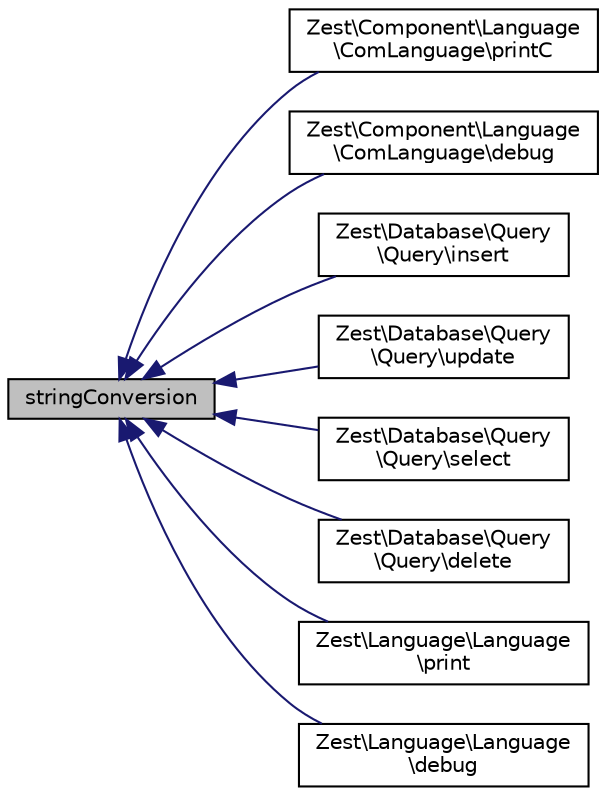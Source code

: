 digraph "stringConversion"
{
  edge [fontname="Helvetica",fontsize="10",labelfontname="Helvetica",labelfontsize="10"];
  node [fontname="Helvetica",fontsize="10",shape=record];
  rankdir="LR";
  Node3 [label="stringConversion",height=0.2,width=0.4,color="black", fillcolor="grey75", style="filled", fontcolor="black"];
  Node3 -> Node4 [dir="back",color="midnightblue",fontsize="10",style="solid",fontname="Helvetica"];
  Node4 [label="Zest\\Component\\Language\l\\ComLanguage\\printC",height=0.2,width=0.4,color="black", fillcolor="white", style="filled",URL="$class_zest_1_1_component_1_1_language_1_1_com_language.html#a5af89c48a67122427465bcb68395d5d9"];
  Node3 -> Node5 [dir="back",color="midnightblue",fontsize="10",style="solid",fontname="Helvetica"];
  Node5 [label="Zest\\Component\\Language\l\\ComLanguage\\debug",height=0.2,width=0.4,color="black", fillcolor="white", style="filled",URL="$class_zest_1_1_component_1_1_language_1_1_com_language.html#a39f92ff73a1a732560a5efcdaa755f0c"];
  Node3 -> Node6 [dir="back",color="midnightblue",fontsize="10",style="solid",fontname="Helvetica"];
  Node6 [label="Zest\\Database\\Query\l\\Query\\insert",height=0.2,width=0.4,color="black", fillcolor="white", style="filled",URL="$class_zest_1_1_database_1_1_query_1_1_query.html#a67366620fdfeaab4b480b6e4dca64deb"];
  Node3 -> Node7 [dir="back",color="midnightblue",fontsize="10",style="solid",fontname="Helvetica"];
  Node7 [label="Zest\\Database\\Query\l\\Query\\update",height=0.2,width=0.4,color="black", fillcolor="white", style="filled",URL="$class_zest_1_1_database_1_1_query_1_1_query.html#aacfc8ca52b10f139be3398f374cd01cb"];
  Node3 -> Node8 [dir="back",color="midnightblue",fontsize="10",style="solid",fontname="Helvetica"];
  Node8 [label="Zest\\Database\\Query\l\\Query\\select",height=0.2,width=0.4,color="black", fillcolor="white", style="filled",URL="$class_zest_1_1_database_1_1_query_1_1_query.html#aaade19290861bb3abf902bb14a51889b"];
  Node3 -> Node9 [dir="back",color="midnightblue",fontsize="10",style="solid",fontname="Helvetica"];
  Node9 [label="Zest\\Database\\Query\l\\Query\\delete",height=0.2,width=0.4,color="black", fillcolor="white", style="filled",URL="$class_zest_1_1_database_1_1_query_1_1_query.html#a2fb5b35138aabdbcdbabde07ff1df4b6"];
  Node3 -> Node10 [dir="back",color="midnightblue",fontsize="10",style="solid",fontname="Helvetica"];
  Node10 [label="Zest\\Language\\Language\l\\print",height=0.2,width=0.4,color="black", fillcolor="white", style="filled",URL="$class_zest_1_1_language_1_1_language.html#aa22b5167814cd0d76f9c98d06da7cc2e"];
  Node3 -> Node11 [dir="back",color="midnightblue",fontsize="10",style="solid",fontname="Helvetica"];
  Node11 [label="Zest\\Language\\Language\l\\debug",height=0.2,width=0.4,color="black", fillcolor="white", style="filled",URL="$class_zest_1_1_language_1_1_language.html#a39f92ff73a1a732560a5efcdaa755f0c"];
}
